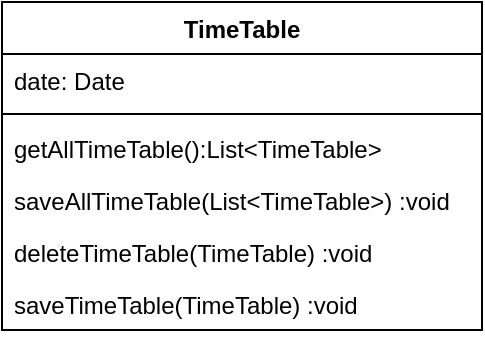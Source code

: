 <mxfile version="16.5.6" type="device"><diagram id="C5RBs43oDa-KdzZeNtuy" name="Page-1"><mxGraphModel dx="797" dy="1211" grid="1" gridSize="10" guides="1" tooltips="1" connect="1" arrows="1" fold="1" page="1" pageScale="1" pageWidth="827" pageHeight="1169" math="0" shadow="0"><root><mxCell id="WIyWlLk6GJQsqaUBKTNV-0"/><mxCell id="WIyWlLk6GJQsqaUBKTNV-1" parent="WIyWlLk6GJQsqaUBKTNV-0"/><mxCell id="OJg9oY3QG7nF-kWlCTg2-1" value="TimeTable" style="swimlane;fontStyle=1;align=center;verticalAlign=top;childLayout=stackLayout;horizontal=1;startSize=26;horizontalStack=0;resizeParent=1;resizeParentMax=0;resizeLast=0;collapsible=1;marginBottom=0;" vertex="1" parent="WIyWlLk6GJQsqaUBKTNV-1"><mxGeometry x="370" y="350" width="240" height="164" as="geometry"/></mxCell><mxCell id="OJg9oY3QG7nF-kWlCTg2-0" value="date: Date" style="text;strokeColor=none;fillColor=none;align=left;verticalAlign=top;spacingLeft=4;spacingRight=4;overflow=hidden;rotatable=0;points=[[0,0.5],[1,0.5]];portConstraint=eastwest;" vertex="1" parent="OJg9oY3QG7nF-kWlCTg2-1"><mxGeometry y="26" width="240" height="26" as="geometry"/></mxCell><mxCell id="OJg9oY3QG7nF-kWlCTg2-3" value="" style="line;strokeWidth=1;fillColor=none;align=left;verticalAlign=middle;spacingTop=-1;spacingLeft=3;spacingRight=3;rotatable=0;labelPosition=right;points=[];portConstraint=eastwest;" vertex="1" parent="OJg9oY3QG7nF-kWlCTg2-1"><mxGeometry y="52" width="240" height="8" as="geometry"/></mxCell><mxCell id="OJg9oY3QG7nF-kWlCTg2-5" value="getAllTimeTable():List&lt;TimeTable&gt; " style="text;strokeColor=none;fillColor=none;align=left;verticalAlign=top;spacingLeft=4;spacingRight=4;overflow=hidden;rotatable=0;points=[[0,0.5],[1,0.5]];portConstraint=eastwest;" vertex="1" parent="OJg9oY3QG7nF-kWlCTg2-1"><mxGeometry y="60" width="240" height="26" as="geometry"/></mxCell><mxCell id="OJg9oY3QG7nF-kWlCTg2-6" value="saveAllTimeTable(List&lt;TimeTable&gt;) :void" style="text;strokeColor=none;fillColor=none;align=left;verticalAlign=top;spacingLeft=4;spacingRight=4;overflow=hidden;rotatable=0;points=[[0,0.5],[1,0.5]];portConstraint=eastwest;" vertex="1" parent="OJg9oY3QG7nF-kWlCTg2-1"><mxGeometry y="86" width="240" height="26" as="geometry"/></mxCell><mxCell id="OJg9oY3QG7nF-kWlCTg2-8" value="deleteTimeTable(TimeTable) :void" style="text;strokeColor=none;fillColor=none;align=left;verticalAlign=top;spacingLeft=4;spacingRight=4;overflow=hidden;rotatable=0;points=[[0,0.5],[1,0.5]];portConstraint=eastwest;" vertex="1" parent="OJg9oY3QG7nF-kWlCTg2-1"><mxGeometry y="112" width="240" height="26" as="geometry"/></mxCell><mxCell id="OJg9oY3QG7nF-kWlCTg2-7" value="saveTimeTable(TimeTable) :void" style="text;strokeColor=none;fillColor=none;align=left;verticalAlign=top;spacingLeft=4;spacingRight=4;overflow=hidden;rotatable=0;points=[[0,0.5],[1,0.5]];portConstraint=eastwest;" vertex="1" parent="OJg9oY3QG7nF-kWlCTg2-1"><mxGeometry y="138" width="240" height="26" as="geometry"/></mxCell></root></mxGraphModel></diagram></mxfile>